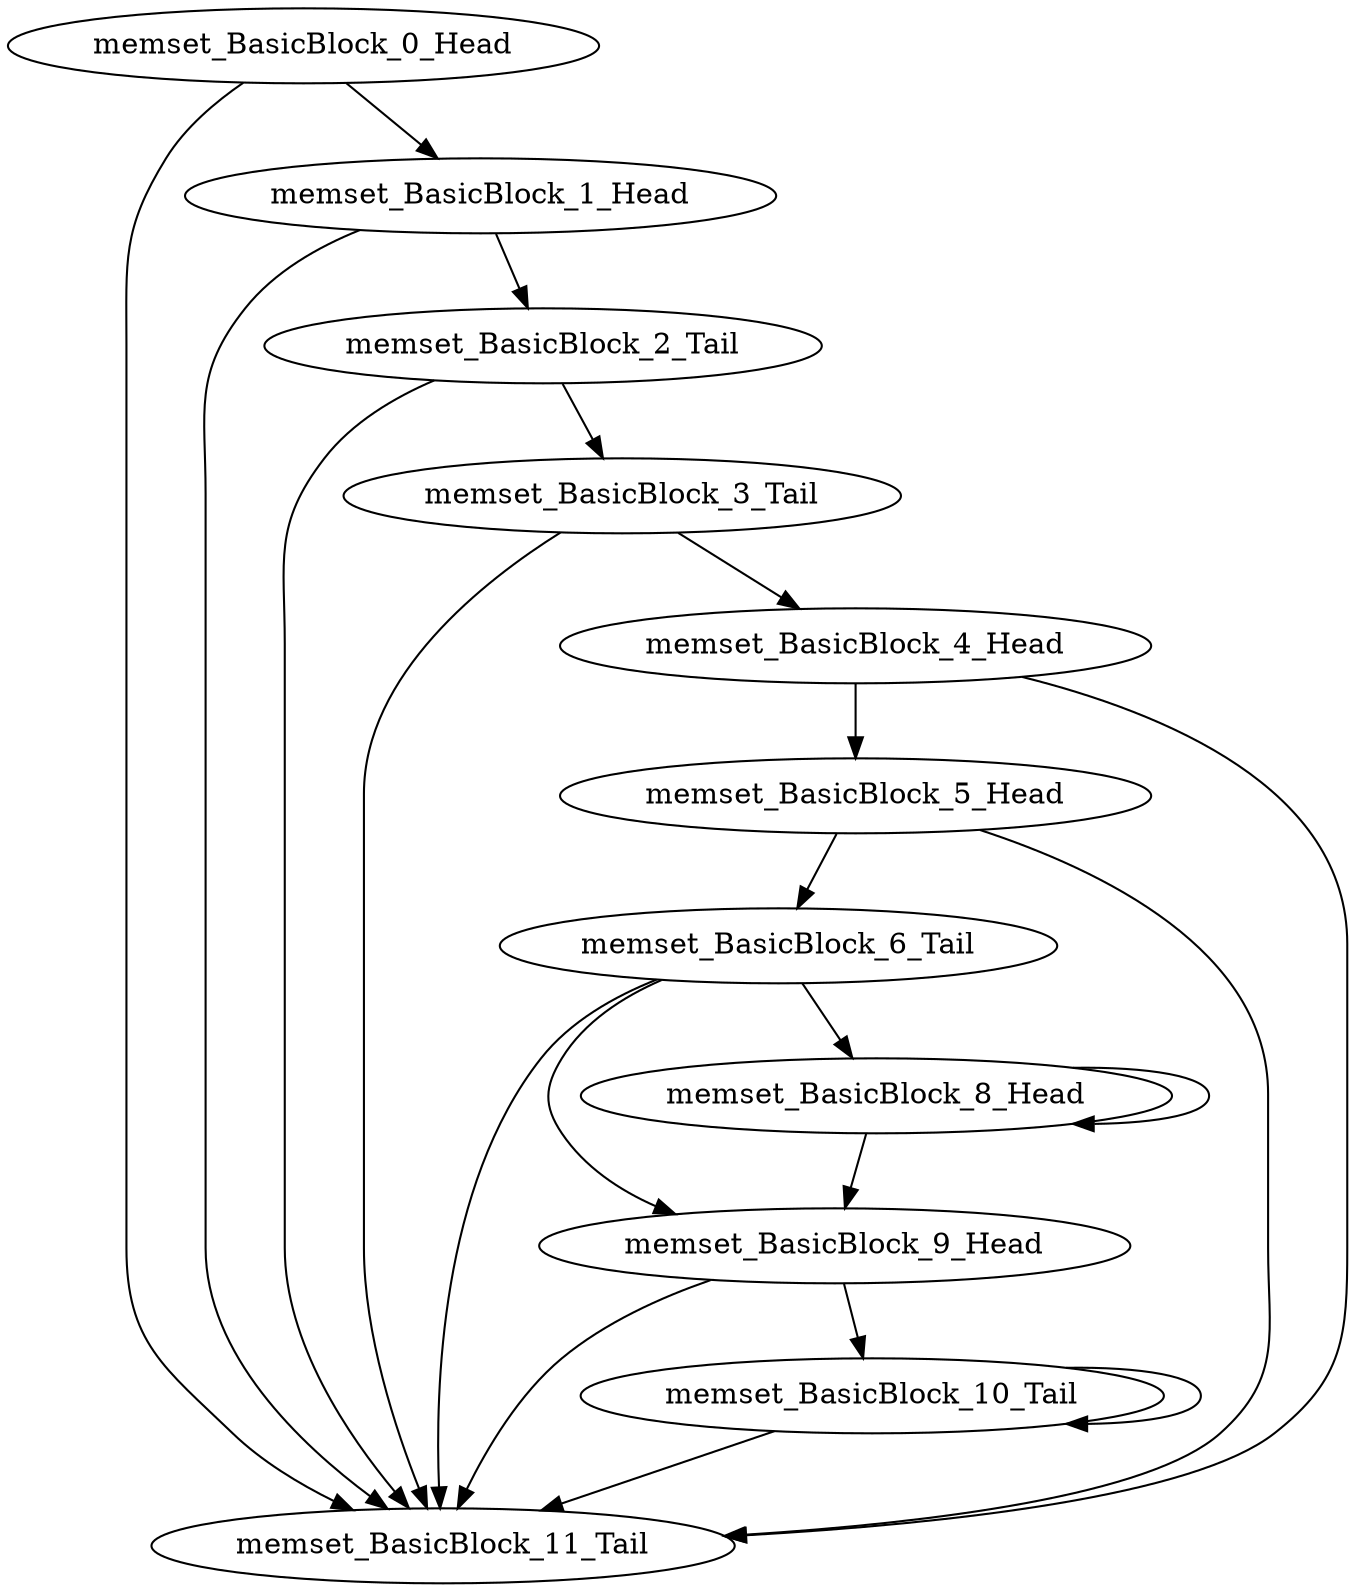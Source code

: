 digraph G {
    "memset_BasicBlock_5_Head" -> "memset_BasicBlock_6_Tail"
    "memset_BasicBlock_5_Head" -> "memset_BasicBlock_11_Tail"
    "memset_BasicBlock_9_Head" -> "memset_BasicBlock_11_Tail"
    "memset_BasicBlock_9_Head" -> "memset_BasicBlock_10_Tail"
    "memset_BasicBlock_0_Head" -> "memset_BasicBlock_11_Tail"
    "memset_BasicBlock_0_Head" -> "memset_BasicBlock_1_Head"
    "memset_BasicBlock_4_Head" -> "memset_BasicBlock_5_Head"
    "memset_BasicBlock_4_Head" -> "memset_BasicBlock_11_Tail"
    "memset_BasicBlock_6_Tail" -> "memset_BasicBlock_9_Head"
    "memset_BasicBlock_6_Tail" -> "memset_BasicBlock_8_Head"
    "memset_BasicBlock_6_Tail" -> "memset_BasicBlock_11_Tail"
    "memset_BasicBlock_2_Tail" -> "memset_BasicBlock_3_Tail"
    "memset_BasicBlock_2_Tail" -> "memset_BasicBlock_11_Tail"
    "memset_BasicBlock_3_Tail" -> "memset_BasicBlock_4_Head"
    "memset_BasicBlock_3_Tail" -> "memset_BasicBlock_11_Tail"
    "memset_BasicBlock_8_Head" -> "memset_BasicBlock_9_Head"
    "memset_BasicBlock_8_Head" -> "memset_BasicBlock_8_Head"
    "memset_BasicBlock_10_Tail" -> "memset_BasicBlock_11_Tail"
    "memset_BasicBlock_10_Tail" -> "memset_BasicBlock_10_Tail"
    "memset_BasicBlock_1_Head" -> "memset_BasicBlock_2_Tail"
    "memset_BasicBlock_1_Head" -> "memset_BasicBlock_11_Tail"
}
